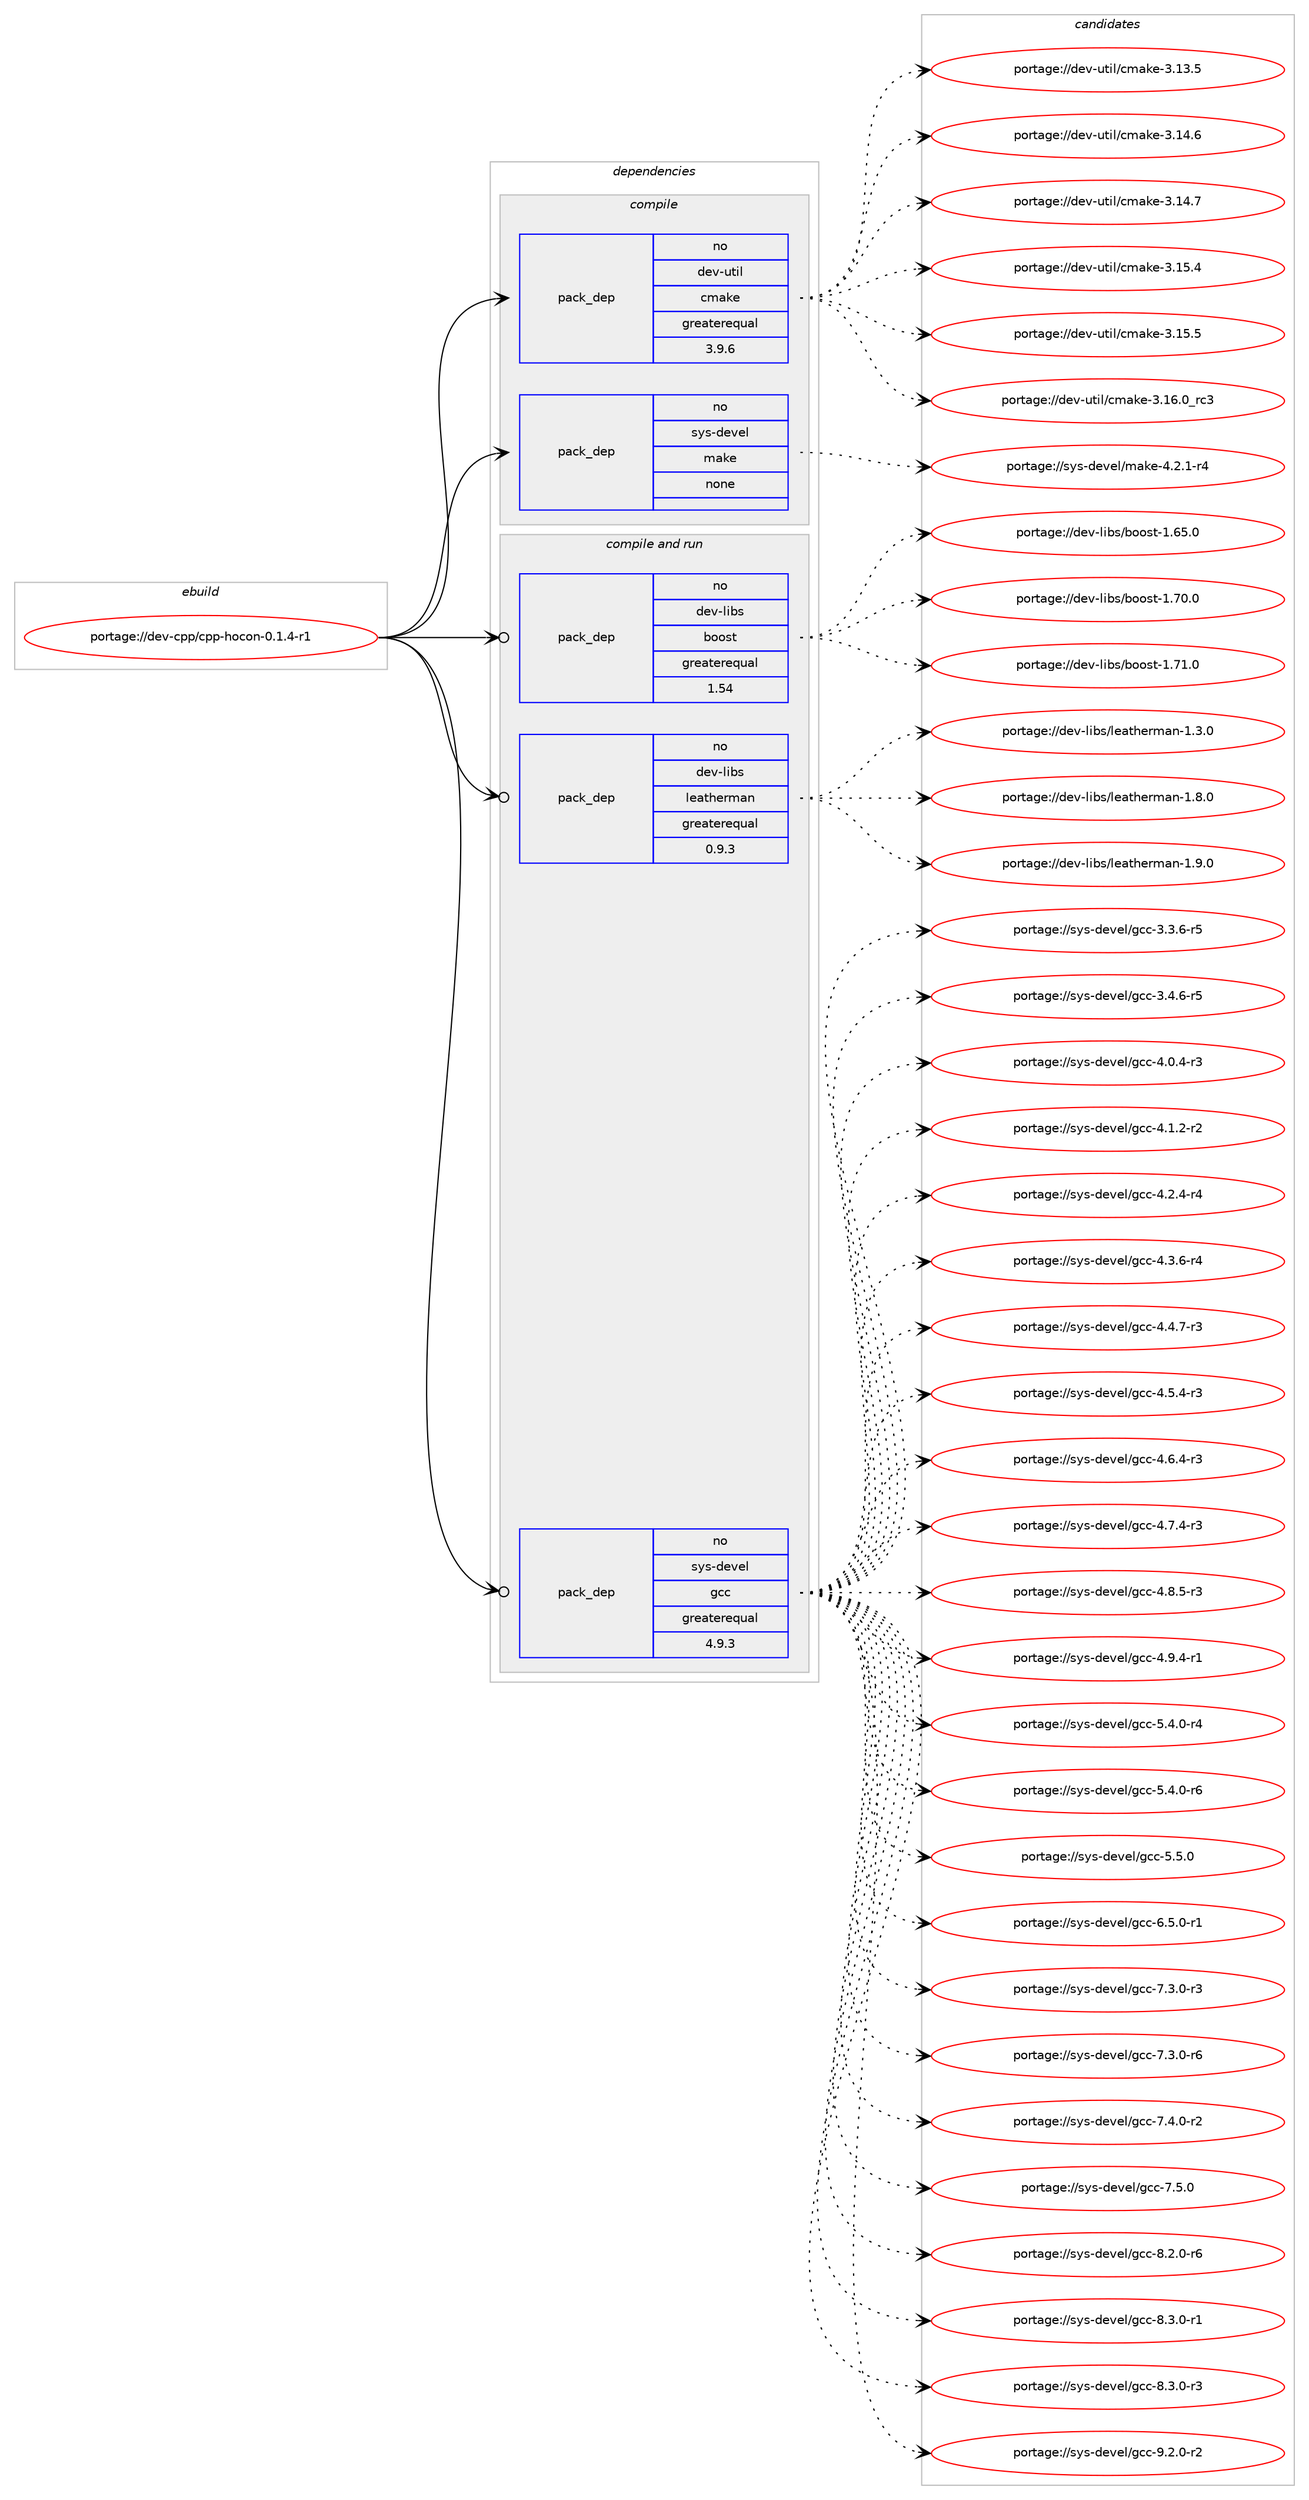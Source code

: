 digraph prolog {

# *************
# Graph options
# *************

newrank=true;
concentrate=true;
compound=true;
graph [rankdir=LR,fontname=Helvetica,fontsize=10,ranksep=1.5];#, ranksep=2.5, nodesep=0.2];
edge  [arrowhead=vee];
node  [fontname=Helvetica,fontsize=10];

# **********
# The ebuild
# **********

subgraph cluster_leftcol {
color=gray;
rank=same;
label=<<i>ebuild</i>>;
id [label="portage://dev-cpp/cpp-hocon-0.1.4-r1", color=red, width=4, href="../dev-cpp/cpp-hocon-0.1.4-r1.svg"];
}

# ****************
# The dependencies
# ****************

subgraph cluster_midcol {
color=gray;
label=<<i>dependencies</i>>;
subgraph cluster_compile {
fillcolor="#eeeeee";
style=filled;
label=<<i>compile</i>>;
subgraph pack39338 {
dependency52315 [label=<<TABLE BORDER="0" CELLBORDER="1" CELLSPACING="0" CELLPADDING="4" WIDTH="220"><TR><TD ROWSPAN="6" CELLPADDING="30">pack_dep</TD></TR><TR><TD WIDTH="110">no</TD></TR><TR><TD>dev-util</TD></TR><TR><TD>cmake</TD></TR><TR><TD>greaterequal</TD></TR><TR><TD>3.9.6</TD></TR></TABLE>>, shape=none, color=blue];
}
id:e -> dependency52315:w [weight=20,style="solid",arrowhead="vee"];
subgraph pack39339 {
dependency52316 [label=<<TABLE BORDER="0" CELLBORDER="1" CELLSPACING="0" CELLPADDING="4" WIDTH="220"><TR><TD ROWSPAN="6" CELLPADDING="30">pack_dep</TD></TR><TR><TD WIDTH="110">no</TD></TR><TR><TD>sys-devel</TD></TR><TR><TD>make</TD></TR><TR><TD>none</TD></TR><TR><TD></TD></TR></TABLE>>, shape=none, color=blue];
}
id:e -> dependency52316:w [weight=20,style="solid",arrowhead="vee"];
}
subgraph cluster_compileandrun {
fillcolor="#eeeeee";
style=filled;
label=<<i>compile and run</i>>;
subgraph pack39340 {
dependency52317 [label=<<TABLE BORDER="0" CELLBORDER="1" CELLSPACING="0" CELLPADDING="4" WIDTH="220"><TR><TD ROWSPAN="6" CELLPADDING="30">pack_dep</TD></TR><TR><TD WIDTH="110">no</TD></TR><TR><TD>dev-libs</TD></TR><TR><TD>boost</TD></TR><TR><TD>greaterequal</TD></TR><TR><TD>1.54</TD></TR></TABLE>>, shape=none, color=blue];
}
id:e -> dependency52317:w [weight=20,style="solid",arrowhead="odotvee"];
subgraph pack39341 {
dependency52318 [label=<<TABLE BORDER="0" CELLBORDER="1" CELLSPACING="0" CELLPADDING="4" WIDTH="220"><TR><TD ROWSPAN="6" CELLPADDING="30">pack_dep</TD></TR><TR><TD WIDTH="110">no</TD></TR><TR><TD>dev-libs</TD></TR><TR><TD>leatherman</TD></TR><TR><TD>greaterequal</TD></TR><TR><TD>0.9.3</TD></TR></TABLE>>, shape=none, color=blue];
}
id:e -> dependency52318:w [weight=20,style="solid",arrowhead="odotvee"];
subgraph pack39342 {
dependency52319 [label=<<TABLE BORDER="0" CELLBORDER="1" CELLSPACING="0" CELLPADDING="4" WIDTH="220"><TR><TD ROWSPAN="6" CELLPADDING="30">pack_dep</TD></TR><TR><TD WIDTH="110">no</TD></TR><TR><TD>sys-devel</TD></TR><TR><TD>gcc</TD></TR><TR><TD>greaterequal</TD></TR><TR><TD>4.9.3</TD></TR></TABLE>>, shape=none, color=blue];
}
id:e -> dependency52319:w [weight=20,style="solid",arrowhead="odotvee"];
}
subgraph cluster_run {
fillcolor="#eeeeee";
style=filled;
label=<<i>run</i>>;
}
}

# **************
# The candidates
# **************

subgraph cluster_choices {
rank=same;
color=gray;
label=<<i>candidates</i>>;

subgraph choice39338 {
color=black;
nodesep=1;
choiceportage1001011184511711610510847991099710710145514649514653 [label="portage://dev-util/cmake-3.13.5", color=red, width=4,href="../dev-util/cmake-3.13.5.svg"];
choiceportage1001011184511711610510847991099710710145514649524654 [label="portage://dev-util/cmake-3.14.6", color=red, width=4,href="../dev-util/cmake-3.14.6.svg"];
choiceportage1001011184511711610510847991099710710145514649524655 [label="portage://dev-util/cmake-3.14.7", color=red, width=4,href="../dev-util/cmake-3.14.7.svg"];
choiceportage1001011184511711610510847991099710710145514649534652 [label="portage://dev-util/cmake-3.15.4", color=red, width=4,href="../dev-util/cmake-3.15.4.svg"];
choiceportage1001011184511711610510847991099710710145514649534653 [label="portage://dev-util/cmake-3.15.5", color=red, width=4,href="../dev-util/cmake-3.15.5.svg"];
choiceportage1001011184511711610510847991099710710145514649544648951149951 [label="portage://dev-util/cmake-3.16.0_rc3", color=red, width=4,href="../dev-util/cmake-3.16.0_rc3.svg"];
dependency52315:e -> choiceportage1001011184511711610510847991099710710145514649514653:w [style=dotted,weight="100"];
dependency52315:e -> choiceportage1001011184511711610510847991099710710145514649524654:w [style=dotted,weight="100"];
dependency52315:e -> choiceportage1001011184511711610510847991099710710145514649524655:w [style=dotted,weight="100"];
dependency52315:e -> choiceportage1001011184511711610510847991099710710145514649534652:w [style=dotted,weight="100"];
dependency52315:e -> choiceportage1001011184511711610510847991099710710145514649534653:w [style=dotted,weight="100"];
dependency52315:e -> choiceportage1001011184511711610510847991099710710145514649544648951149951:w [style=dotted,weight="100"];
}
subgraph choice39339 {
color=black;
nodesep=1;
choiceportage1151211154510010111810110847109971071014552465046494511452 [label="portage://sys-devel/make-4.2.1-r4", color=red, width=4,href="../sys-devel/make-4.2.1-r4.svg"];
dependency52316:e -> choiceportage1151211154510010111810110847109971071014552465046494511452:w [style=dotted,weight="100"];
}
subgraph choice39340 {
color=black;
nodesep=1;
choiceportage1001011184510810598115479811111111511645494654534648 [label="portage://dev-libs/boost-1.65.0", color=red, width=4,href="../dev-libs/boost-1.65.0.svg"];
choiceportage1001011184510810598115479811111111511645494655484648 [label="portage://dev-libs/boost-1.70.0", color=red, width=4,href="../dev-libs/boost-1.70.0.svg"];
choiceportage1001011184510810598115479811111111511645494655494648 [label="portage://dev-libs/boost-1.71.0", color=red, width=4,href="../dev-libs/boost-1.71.0.svg"];
dependency52317:e -> choiceportage1001011184510810598115479811111111511645494654534648:w [style=dotted,weight="100"];
dependency52317:e -> choiceportage1001011184510810598115479811111111511645494655484648:w [style=dotted,weight="100"];
dependency52317:e -> choiceportage1001011184510810598115479811111111511645494655494648:w [style=dotted,weight="100"];
}
subgraph choice39341 {
color=black;
nodesep=1;
choiceportage1001011184510810598115471081019711610410111410997110454946514648 [label="portage://dev-libs/leatherman-1.3.0", color=red, width=4,href="../dev-libs/leatherman-1.3.0.svg"];
choiceportage1001011184510810598115471081019711610410111410997110454946564648 [label="portage://dev-libs/leatherman-1.8.0", color=red, width=4,href="../dev-libs/leatherman-1.8.0.svg"];
choiceportage1001011184510810598115471081019711610410111410997110454946574648 [label="portage://dev-libs/leatherman-1.9.0", color=red, width=4,href="../dev-libs/leatherman-1.9.0.svg"];
dependency52318:e -> choiceportage1001011184510810598115471081019711610410111410997110454946514648:w [style=dotted,weight="100"];
dependency52318:e -> choiceportage1001011184510810598115471081019711610410111410997110454946564648:w [style=dotted,weight="100"];
dependency52318:e -> choiceportage1001011184510810598115471081019711610410111410997110454946574648:w [style=dotted,weight="100"];
}
subgraph choice39342 {
color=black;
nodesep=1;
choiceportage115121115451001011181011084710399994551465146544511453 [label="portage://sys-devel/gcc-3.3.6-r5", color=red, width=4,href="../sys-devel/gcc-3.3.6-r5.svg"];
choiceportage115121115451001011181011084710399994551465246544511453 [label="portage://sys-devel/gcc-3.4.6-r5", color=red, width=4,href="../sys-devel/gcc-3.4.6-r5.svg"];
choiceportage115121115451001011181011084710399994552464846524511451 [label="portage://sys-devel/gcc-4.0.4-r3", color=red, width=4,href="../sys-devel/gcc-4.0.4-r3.svg"];
choiceportage115121115451001011181011084710399994552464946504511450 [label="portage://sys-devel/gcc-4.1.2-r2", color=red, width=4,href="../sys-devel/gcc-4.1.2-r2.svg"];
choiceportage115121115451001011181011084710399994552465046524511452 [label="portage://sys-devel/gcc-4.2.4-r4", color=red, width=4,href="../sys-devel/gcc-4.2.4-r4.svg"];
choiceportage115121115451001011181011084710399994552465146544511452 [label="portage://sys-devel/gcc-4.3.6-r4", color=red, width=4,href="../sys-devel/gcc-4.3.6-r4.svg"];
choiceportage115121115451001011181011084710399994552465246554511451 [label="portage://sys-devel/gcc-4.4.7-r3", color=red, width=4,href="../sys-devel/gcc-4.4.7-r3.svg"];
choiceportage115121115451001011181011084710399994552465346524511451 [label="portage://sys-devel/gcc-4.5.4-r3", color=red, width=4,href="../sys-devel/gcc-4.5.4-r3.svg"];
choiceportage115121115451001011181011084710399994552465446524511451 [label="portage://sys-devel/gcc-4.6.4-r3", color=red, width=4,href="../sys-devel/gcc-4.6.4-r3.svg"];
choiceportage115121115451001011181011084710399994552465546524511451 [label="portage://sys-devel/gcc-4.7.4-r3", color=red, width=4,href="../sys-devel/gcc-4.7.4-r3.svg"];
choiceportage115121115451001011181011084710399994552465646534511451 [label="portage://sys-devel/gcc-4.8.5-r3", color=red, width=4,href="../sys-devel/gcc-4.8.5-r3.svg"];
choiceportage115121115451001011181011084710399994552465746524511449 [label="portage://sys-devel/gcc-4.9.4-r1", color=red, width=4,href="../sys-devel/gcc-4.9.4-r1.svg"];
choiceportage115121115451001011181011084710399994553465246484511452 [label="portage://sys-devel/gcc-5.4.0-r4", color=red, width=4,href="../sys-devel/gcc-5.4.0-r4.svg"];
choiceportage115121115451001011181011084710399994553465246484511454 [label="portage://sys-devel/gcc-5.4.0-r6", color=red, width=4,href="../sys-devel/gcc-5.4.0-r6.svg"];
choiceportage11512111545100101118101108471039999455346534648 [label="portage://sys-devel/gcc-5.5.0", color=red, width=4,href="../sys-devel/gcc-5.5.0.svg"];
choiceportage115121115451001011181011084710399994554465346484511449 [label="portage://sys-devel/gcc-6.5.0-r1", color=red, width=4,href="../sys-devel/gcc-6.5.0-r1.svg"];
choiceportage115121115451001011181011084710399994555465146484511451 [label="portage://sys-devel/gcc-7.3.0-r3", color=red, width=4,href="../sys-devel/gcc-7.3.0-r3.svg"];
choiceportage115121115451001011181011084710399994555465146484511454 [label="portage://sys-devel/gcc-7.3.0-r6", color=red, width=4,href="../sys-devel/gcc-7.3.0-r6.svg"];
choiceportage115121115451001011181011084710399994555465246484511450 [label="portage://sys-devel/gcc-7.4.0-r2", color=red, width=4,href="../sys-devel/gcc-7.4.0-r2.svg"];
choiceportage11512111545100101118101108471039999455546534648 [label="portage://sys-devel/gcc-7.5.0", color=red, width=4,href="../sys-devel/gcc-7.5.0.svg"];
choiceportage115121115451001011181011084710399994556465046484511454 [label="portage://sys-devel/gcc-8.2.0-r6", color=red, width=4,href="../sys-devel/gcc-8.2.0-r6.svg"];
choiceportage115121115451001011181011084710399994556465146484511449 [label="portage://sys-devel/gcc-8.3.0-r1", color=red, width=4,href="../sys-devel/gcc-8.3.0-r1.svg"];
choiceportage115121115451001011181011084710399994556465146484511451 [label="portage://sys-devel/gcc-8.3.0-r3", color=red, width=4,href="../sys-devel/gcc-8.3.0-r3.svg"];
choiceportage115121115451001011181011084710399994557465046484511450 [label="portage://sys-devel/gcc-9.2.0-r2", color=red, width=4,href="../sys-devel/gcc-9.2.0-r2.svg"];
dependency52319:e -> choiceportage115121115451001011181011084710399994551465146544511453:w [style=dotted,weight="100"];
dependency52319:e -> choiceportage115121115451001011181011084710399994551465246544511453:w [style=dotted,weight="100"];
dependency52319:e -> choiceportage115121115451001011181011084710399994552464846524511451:w [style=dotted,weight="100"];
dependency52319:e -> choiceportage115121115451001011181011084710399994552464946504511450:w [style=dotted,weight="100"];
dependency52319:e -> choiceportage115121115451001011181011084710399994552465046524511452:w [style=dotted,weight="100"];
dependency52319:e -> choiceportage115121115451001011181011084710399994552465146544511452:w [style=dotted,weight="100"];
dependency52319:e -> choiceportage115121115451001011181011084710399994552465246554511451:w [style=dotted,weight="100"];
dependency52319:e -> choiceportage115121115451001011181011084710399994552465346524511451:w [style=dotted,weight="100"];
dependency52319:e -> choiceportage115121115451001011181011084710399994552465446524511451:w [style=dotted,weight="100"];
dependency52319:e -> choiceportage115121115451001011181011084710399994552465546524511451:w [style=dotted,weight="100"];
dependency52319:e -> choiceportage115121115451001011181011084710399994552465646534511451:w [style=dotted,weight="100"];
dependency52319:e -> choiceportage115121115451001011181011084710399994552465746524511449:w [style=dotted,weight="100"];
dependency52319:e -> choiceportage115121115451001011181011084710399994553465246484511452:w [style=dotted,weight="100"];
dependency52319:e -> choiceportage115121115451001011181011084710399994553465246484511454:w [style=dotted,weight="100"];
dependency52319:e -> choiceportage11512111545100101118101108471039999455346534648:w [style=dotted,weight="100"];
dependency52319:e -> choiceportage115121115451001011181011084710399994554465346484511449:w [style=dotted,weight="100"];
dependency52319:e -> choiceportage115121115451001011181011084710399994555465146484511451:w [style=dotted,weight="100"];
dependency52319:e -> choiceportage115121115451001011181011084710399994555465146484511454:w [style=dotted,weight="100"];
dependency52319:e -> choiceportage115121115451001011181011084710399994555465246484511450:w [style=dotted,weight="100"];
dependency52319:e -> choiceportage11512111545100101118101108471039999455546534648:w [style=dotted,weight="100"];
dependency52319:e -> choiceportage115121115451001011181011084710399994556465046484511454:w [style=dotted,weight="100"];
dependency52319:e -> choiceportage115121115451001011181011084710399994556465146484511449:w [style=dotted,weight="100"];
dependency52319:e -> choiceportage115121115451001011181011084710399994556465146484511451:w [style=dotted,weight="100"];
dependency52319:e -> choiceportage115121115451001011181011084710399994557465046484511450:w [style=dotted,weight="100"];
}
}

}
